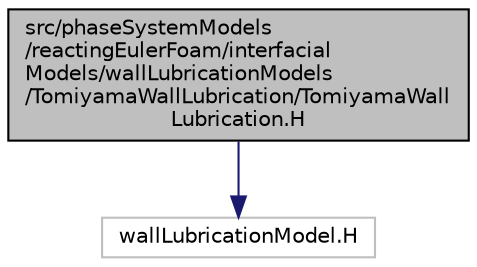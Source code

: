 digraph "src/phaseSystemModels/reactingEulerFoam/interfacialModels/wallLubricationModels/TomiyamaWallLubrication/TomiyamaWallLubrication.H"
{
  bgcolor="transparent";
  edge [fontname="Helvetica",fontsize="10",labelfontname="Helvetica",labelfontsize="10"];
  node [fontname="Helvetica",fontsize="10",shape=record];
  Node1 [label="src/phaseSystemModels\l/reactingEulerFoam/interfacial\lModels/wallLubricationModels\l/TomiyamaWallLubrication/TomiyamaWall\lLubrication.H",height=0.2,width=0.4,color="black", fillcolor="grey75", style="filled" fontcolor="black"];
  Node1 -> Node2 [color="midnightblue",fontsize="10",style="solid",fontname="Helvetica"];
  Node2 [label="wallLubricationModel.H",height=0.2,width=0.4,color="grey75"];
}
